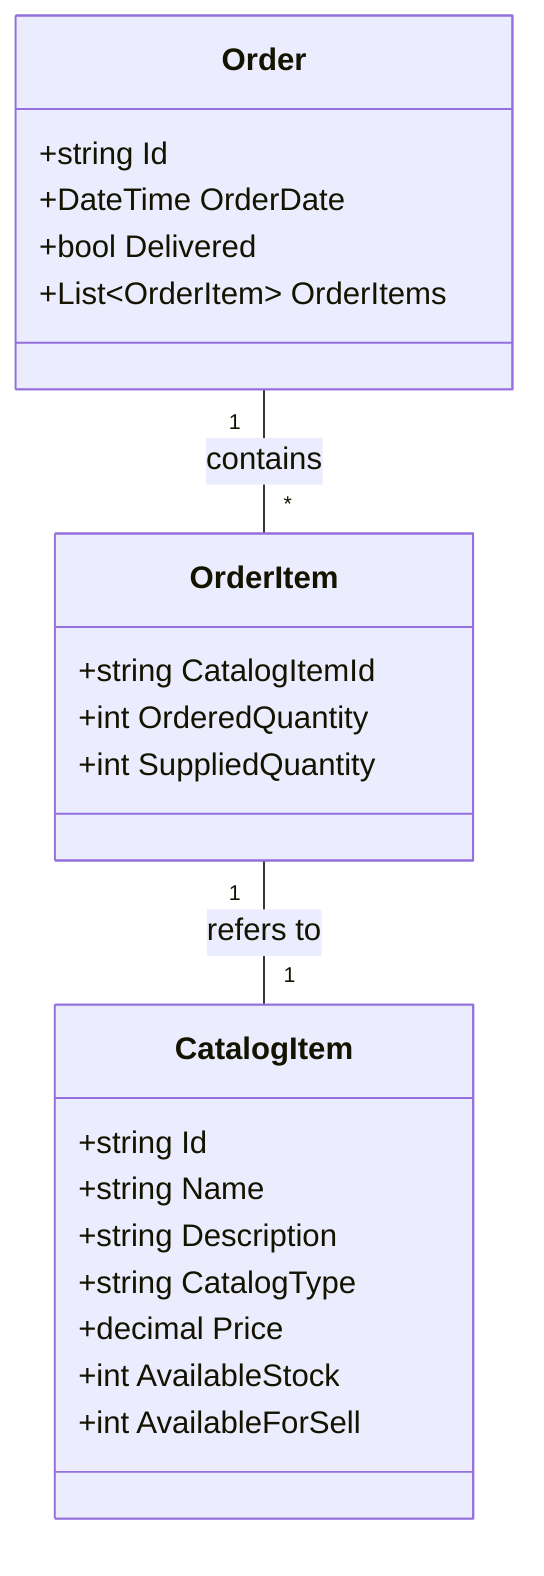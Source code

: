 classDiagram
    class Order {
        +string Id
        +DateTime OrderDate
        +bool Delivered
        +List~OrderItem~ OrderItems
    }

    class OrderItem {
        +string CatalogItemId
        +int OrderedQuantity
        +int SuppliedQuantity
    }

    class CatalogItem {
        +string Id
        +string Name
        +string Description
        +string CatalogType
        +decimal Price
        +int AvailableStock
        +int AvailableForSell
    }

    Order "1" -- "*" OrderItem : contains
    OrderItem "1" -- "1" CatalogItem : refers to